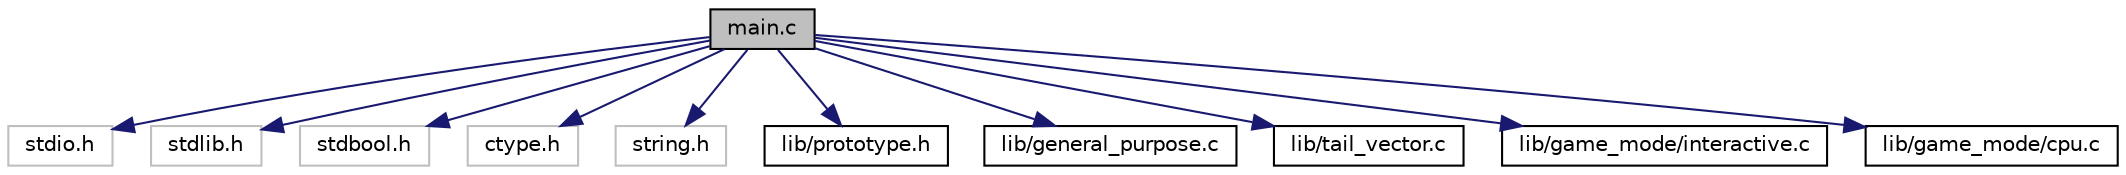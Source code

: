 digraph "main.c"
{
 // LATEX_PDF_SIZE
  edge [fontname="Helvetica",fontsize="10",labelfontname="Helvetica",labelfontsize="10"];
  node [fontname="Helvetica",fontsize="10",shape=record];
  Node1 [label="main.c",height=0.2,width=0.4,color="black", fillcolor="grey75", style="filled", fontcolor="black",tooltip=" "];
  Node1 -> Node2 [color="midnightblue",fontsize="10",style="solid",fontname="Helvetica"];
  Node2 [label="stdio.h",height=0.2,width=0.4,color="grey75", fillcolor="white", style="filled",tooltip=" "];
  Node1 -> Node3 [color="midnightblue",fontsize="10",style="solid",fontname="Helvetica"];
  Node3 [label="stdlib.h",height=0.2,width=0.4,color="grey75", fillcolor="white", style="filled",tooltip=" "];
  Node1 -> Node4 [color="midnightblue",fontsize="10",style="solid",fontname="Helvetica"];
  Node4 [label="stdbool.h",height=0.2,width=0.4,color="grey75", fillcolor="white", style="filled",tooltip=" "];
  Node1 -> Node5 [color="midnightblue",fontsize="10",style="solid",fontname="Helvetica"];
  Node5 [label="ctype.h",height=0.2,width=0.4,color="grey75", fillcolor="white", style="filled",tooltip=" "];
  Node1 -> Node6 [color="midnightblue",fontsize="10",style="solid",fontname="Helvetica"];
  Node6 [label="string.h",height=0.2,width=0.4,color="grey75", fillcolor="white", style="filled",tooltip=" "];
  Node1 -> Node7 [color="midnightblue",fontsize="10",style="solid",fontname="Helvetica"];
  Node7 [label="lib/prototype.h",height=0.2,width=0.4,color="black", fillcolor="white", style="filled",URL="$prototype_8h.html",tooltip=" "];
  Node1 -> Node8 [color="midnightblue",fontsize="10",style="solid",fontname="Helvetica"];
  Node8 [label="lib/general_purpose.c",height=0.2,width=0.4,color="black", fillcolor="white", style="filled",URL="$general__purpose_8c.html",tooltip=" "];
  Node1 -> Node9 [color="midnightblue",fontsize="10",style="solid",fontname="Helvetica"];
  Node9 [label="lib/tail_vector.c",height=0.2,width=0.4,color="black", fillcolor="white", style="filled",URL="$tail__vector_8c.html",tooltip=" "];
  Node1 -> Node10 [color="midnightblue",fontsize="10",style="solid",fontname="Helvetica"];
  Node10 [label="lib/game_mode/interactive.c",height=0.2,width=0.4,color="black", fillcolor="white", style="filled",URL="$interactive_8c.html",tooltip=" "];
  Node1 -> Node11 [color="midnightblue",fontsize="10",style="solid",fontname="Helvetica"];
  Node11 [label="lib/game_mode/cpu.c",height=0.2,width=0.4,color="black", fillcolor="white", style="filled",URL="$cpu_8c.html",tooltip=" "];
}
